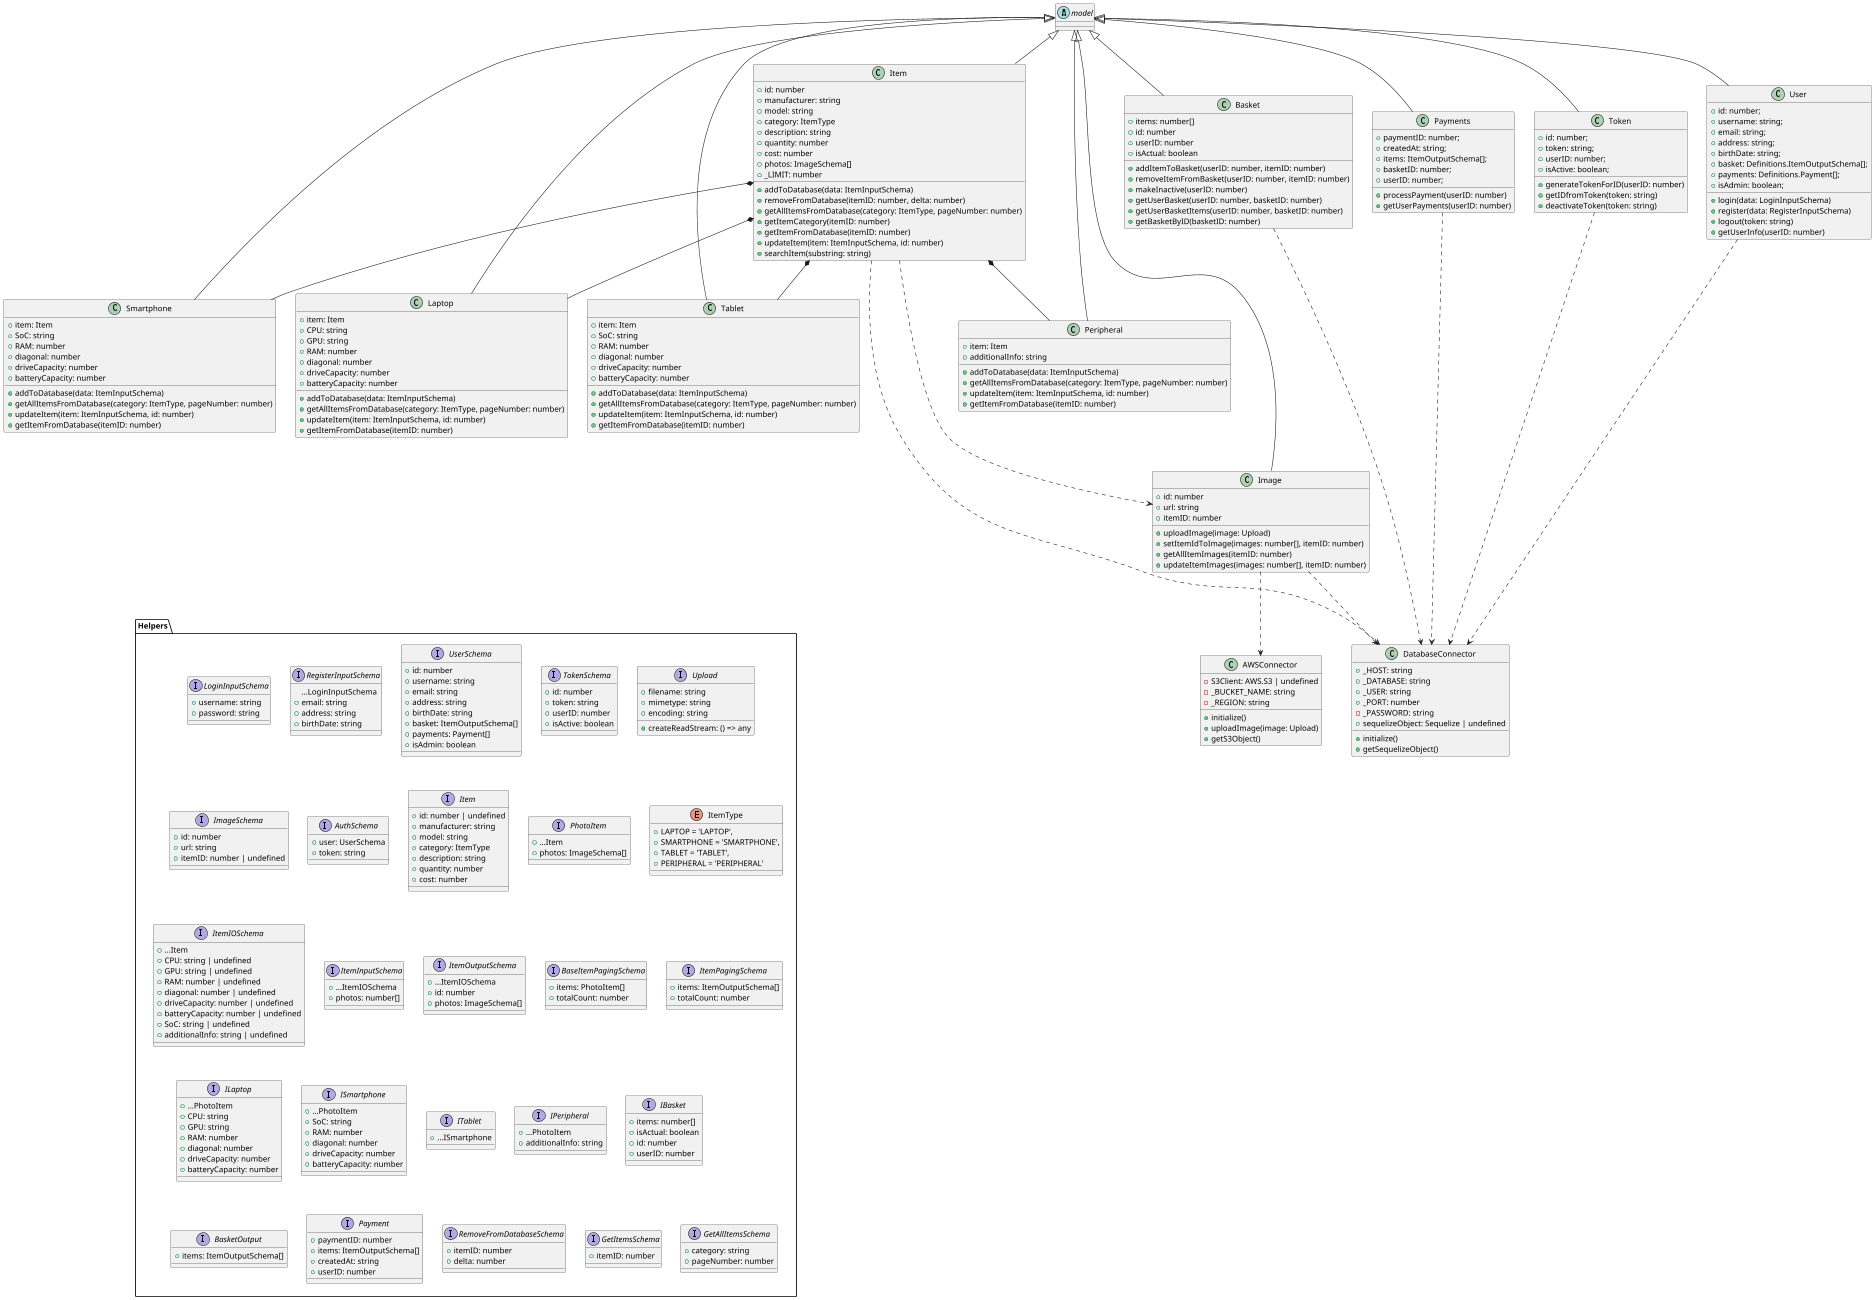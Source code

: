 @startuml ClassDiagram

scale 3000 width
scale 1300 height

abstract class model

class Item {
    +id: number
    +manufacturer: string
    +model: string
    +category: ItemType
    +description: string
    +quantity: number
    +cost: number
    +photos: ImageSchema[]
    +_LIMIT: number
    +{method}addToDatabase(data: ItemInputSchema)
    +{method}removeFromDatabase(itemID: number, delta: number)
    +{method}getAllItemsFromDatabase(category: ItemType, pageNumber: number)
    +{method}getItemCategory(itemID: number)
    +{method}getItemFromDatabase(itemID: number)
    +{method}updateItem(item: ItemInputSchema, id: number)
    +{method}searchItem(substring: string)
}

class Laptop{
    +item: Item
    +CPU: string
    +GPU: string
    +RAM: number
    +diagonal: number
    +driveCapacity: number
    +batteryCapacity: number
    +{method}addToDatabase(data: ItemInputSchema)
    +{method}getAllItemsFromDatabase(category: ItemType, pageNumber: number)
    +{method}updateItem(item: ItemInputSchema, id: number)
    +{method}getItemFromDatabase(itemID: number)
}

class Smartphone {
    +item: Item
    +SoC: string
    +RAM: number
    +diagonal: number
    +driveCapacity: number
    +batteryCapacity: number
    +{method}addToDatabase(data: ItemInputSchema)
    +{method}getAllItemsFromDatabase(category: ItemType, pageNumber: number)
    +{method}updateItem(item: ItemInputSchema, id: number)
    +{method}getItemFromDatabase(itemID: number)
}

class Tablet {
    +item: Item
    +SoC: string
    +RAM: number
    +diagonal: number
    +driveCapacity: number
    +batteryCapacity: number
    +{method}addToDatabase(data: ItemInputSchema)
    +{method}getAllItemsFromDatabase(category: ItemType, pageNumber: number)
    +{method}updateItem(item: ItemInputSchema, id: number)
    +{method}getItemFromDatabase(itemID: number)
}

class Peripheral {
    +item: Item
    +additionalInfo: string
    +{method}addToDatabase(data: ItemInputSchema)
    +{method}getAllItemsFromDatabase(category: ItemType, pageNumber: number)
    +{method}updateItem(item: ItemInputSchema, id: number)
    +{method}getItemFromDatabase(itemID: number)
}

class AWSConnector {
    -S3Client: AWS.S3 | undefined
    -_BUCKET_NAME: string
    -_REGION: string
    +{method}initialize()
    +{method}uploadImage(image: Upload)
    +{method}getS3Object()
}

class DatabaseConnector {
    +_HOST: string
    +_DATABASE: string
    +_USER: string
    +_PORT: number
    -_PASSWORD: string
    +sequelizeObject: Sequelize | undefined
    +{method}initialize()
    +{method}getSequelizeObject()
}

class Basket{
    +items: number[]
	+id: number
	+userID: number
	+isActual: boolean
	+{method}addItemToBasket(userID: number, itemID: number)
	+{method}removeItemFromBasket(userID: number, itemID: number)
	+{method}makeInactive(userID: number)
	+{method}getUserBasket(userID: number, basketID: number)
	+{method}getUserBasketItems(userID: number, basketID: number)
	+{method}getBasketByID(basketID: number)
}

class Image {
    +id: number
    +url: string
    +itemID: number
    +{method}uploadImage(image: Upload)
    +{method}setItemIdToImage(images: number[], itemID: number)
    +{method}getAllItemImages(itemID: number)
    +{method}updateItemImages(images: number[], itemID: number)
}

class Payments {
    +paymentID: number;
	+createdAt: string;
	+items: ItemOutputSchema[];
	+basketID: number;
	+userID: number;
	+{method}processPayment(userID: number)
	+{method}getUserPayments(userID: number)
}

class Token {
    +id: number;
	+token: string;
	+userID: number;
	+isActive: boolean;
	+{method}generateTokenForID(userID: number)
	+{method}getIDfromToken(token: string)
	+{method}deactivateToken(token: string)
}

class User {
    +id: number;
	+username: string;
	+email: string;
	+address: string;
	+birthDate: string;
	+basket: Definitions.ItemOutputSchema[];
	+payments: Definitions.Payment[];
	+isAdmin: boolean;
	+{method}login(data: LoginInputSchema)
	+{method}register(data: RegisterInputSchema)
	+{method}logout(token: string)
	+{method}getUserInfo(userID: number)
}

model <|-- Peripheral
model <|-- Tablet
model <|-- Smartphone
model <|-- Laptop
model <|-- Item
model <|-- Basket
model <|-- Image
model <|-- Payments
model <|-- Token
model <|-- User

Item *-- Laptop
Item *-- Tablet
Item *-- Smartphone
Item *-- Peripheral
Image ...> AWSConnector
Image ...> DatabaseConnector
Payments ...> DatabaseConnector
Token ...> DatabaseConnector
User ...> DatabaseConnector
Basket ...> DatabaseConnector
Item ...> DatabaseConnector
Item ...> Image

Package "Helpers"{
    interface LoginInputSchema {
        +username: string
  	    +password: string
    }

    interface RegisterInputSchema {
        ...LoginInputSchema
        +email: string
        +address: string
        +birthDate: string
    }

    interface UserSchema {
        +id: number
        +username: string
        +email: string
        +address: string
        +birthDate: string
        +basket: ItemOutputSchema[]
        +payments: Payment[]
        +isAdmin: boolean
    }

    interface TokenSchema {
    	+id: number
    	+token: string
    	+userID: number
    	+isActive: boolean
    }

    interface Upload {
    	+filename: string
    	+mimetype: string
    	+encoding: string
    	+createReadStream: () => any
    }

    interface ImageSchema {
    	+id: number
    	+url: string
    	+itemID: number | undefined
    }

    interface AuthSchema {
    	+user: UserSchema
    	+token: string
    }

    interface Item {
    	+id: number | undefined
    	+manufacturer: string
    	+model: string
    	+category: ItemType
    	+description: string
    	+quantity: number
    	+cost: number
    }

    interface PhotoItem {
        +...Item
    	+photos: ImageSchema[]
    }

    enum ItemType {
    	+LAPTOP = 'LAPTOP',
    	+SMARTPHONE = 'SMARTPHONE',
    	+TABLET = 'TABLET',
    	+PERIPHERAL = 'PERIPHERAL'
    }

    interface ItemIOSchema {
        +...Item
    	+CPU: string | undefined
    	+GPU: string | undefined
    	+RAM: number | undefined
    	+diagonal: number | undefined
    	+driveCapacity: number | undefined
    	+batteryCapacity: number | undefined
    	+SoC: string | undefined
    	+additionalInfo: string | undefined
    }

    interface ItemInputSchema {
        +...ItemIOSchema
    	+photos: number[]
    }

    interface ItemOutputSchema {
        +...ItemIOSchema
    	+id: number
    	+photos: ImageSchema[]
    }

    interface BaseItemPagingSchema {
    	+items: PhotoItem[]
    	+totalCount: number
    }

    interface ItemPagingSchema {
    	+items: ItemOutputSchema[]
    	+totalCount: number
    }

    interface ILaptop {
        +...PhotoItem
    	+CPU: string
    	+GPU: string
    	+RAM: number
    	+diagonal: number
    	+driveCapacity: number
    	+batteryCapacity: number
    }

    interface ISmartphone {
        +...PhotoItem
    	+SoC: string
    	+RAM: number
    	+diagonal: number
    	+driveCapacity: number
    	+batteryCapacity: number
    }

    interface ITablet {
        +...ISmartphone
    }

    interface IPeripheral {
        +...PhotoItem
    	+additionalInfo: string
    }

    interface IBasket {
    	+items: number[]
    	+isActual: boolean
    	+id: number
    	+userID: number
    }

    interface BasketOutput {
    	+items: ItemOutputSchema[]
    }

    interface Payment {
    	+paymentID: number
    	+items: ItemOutputSchema[]
    	+createdAt: string
    	+userID: number
    }

    interface RemoveFromDatabaseSchema {
    	+itemID: number
    	+delta: number
    }

    interface GetItemsSchema {
    	+itemID: number
    }

    interface GetAllItemsSchema {
    	+category: string
    	+pageNumber: number
    }
}

"Helpers" -up[hidden]---> Smartphone

@enduml
